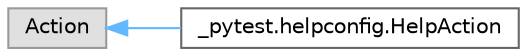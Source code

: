 digraph "Graphical Class Hierarchy"
{
 // LATEX_PDF_SIZE
  bgcolor="transparent";
  edge [fontname=Helvetica,fontsize=10,labelfontname=Helvetica,labelfontsize=10];
  node [fontname=Helvetica,fontsize=10,shape=box,height=0.2,width=0.4];
  rankdir="LR";
  Node0 [id="Node000000",label="Action",height=0.2,width=0.4,color="grey60", fillcolor="#E0E0E0", style="filled",tooltip=" "];
  Node0 -> Node1 [id="edge467_Node000000_Node000001",dir="back",color="steelblue1",style="solid",tooltip=" "];
  Node1 [id="Node000001",label="_pytest.helpconfig.HelpAction",height=0.2,width=0.4,color="grey40", fillcolor="white", style="filled",URL="$class__pytest_1_1helpconfig_1_1_help_action.html",tooltip=" "];
}
